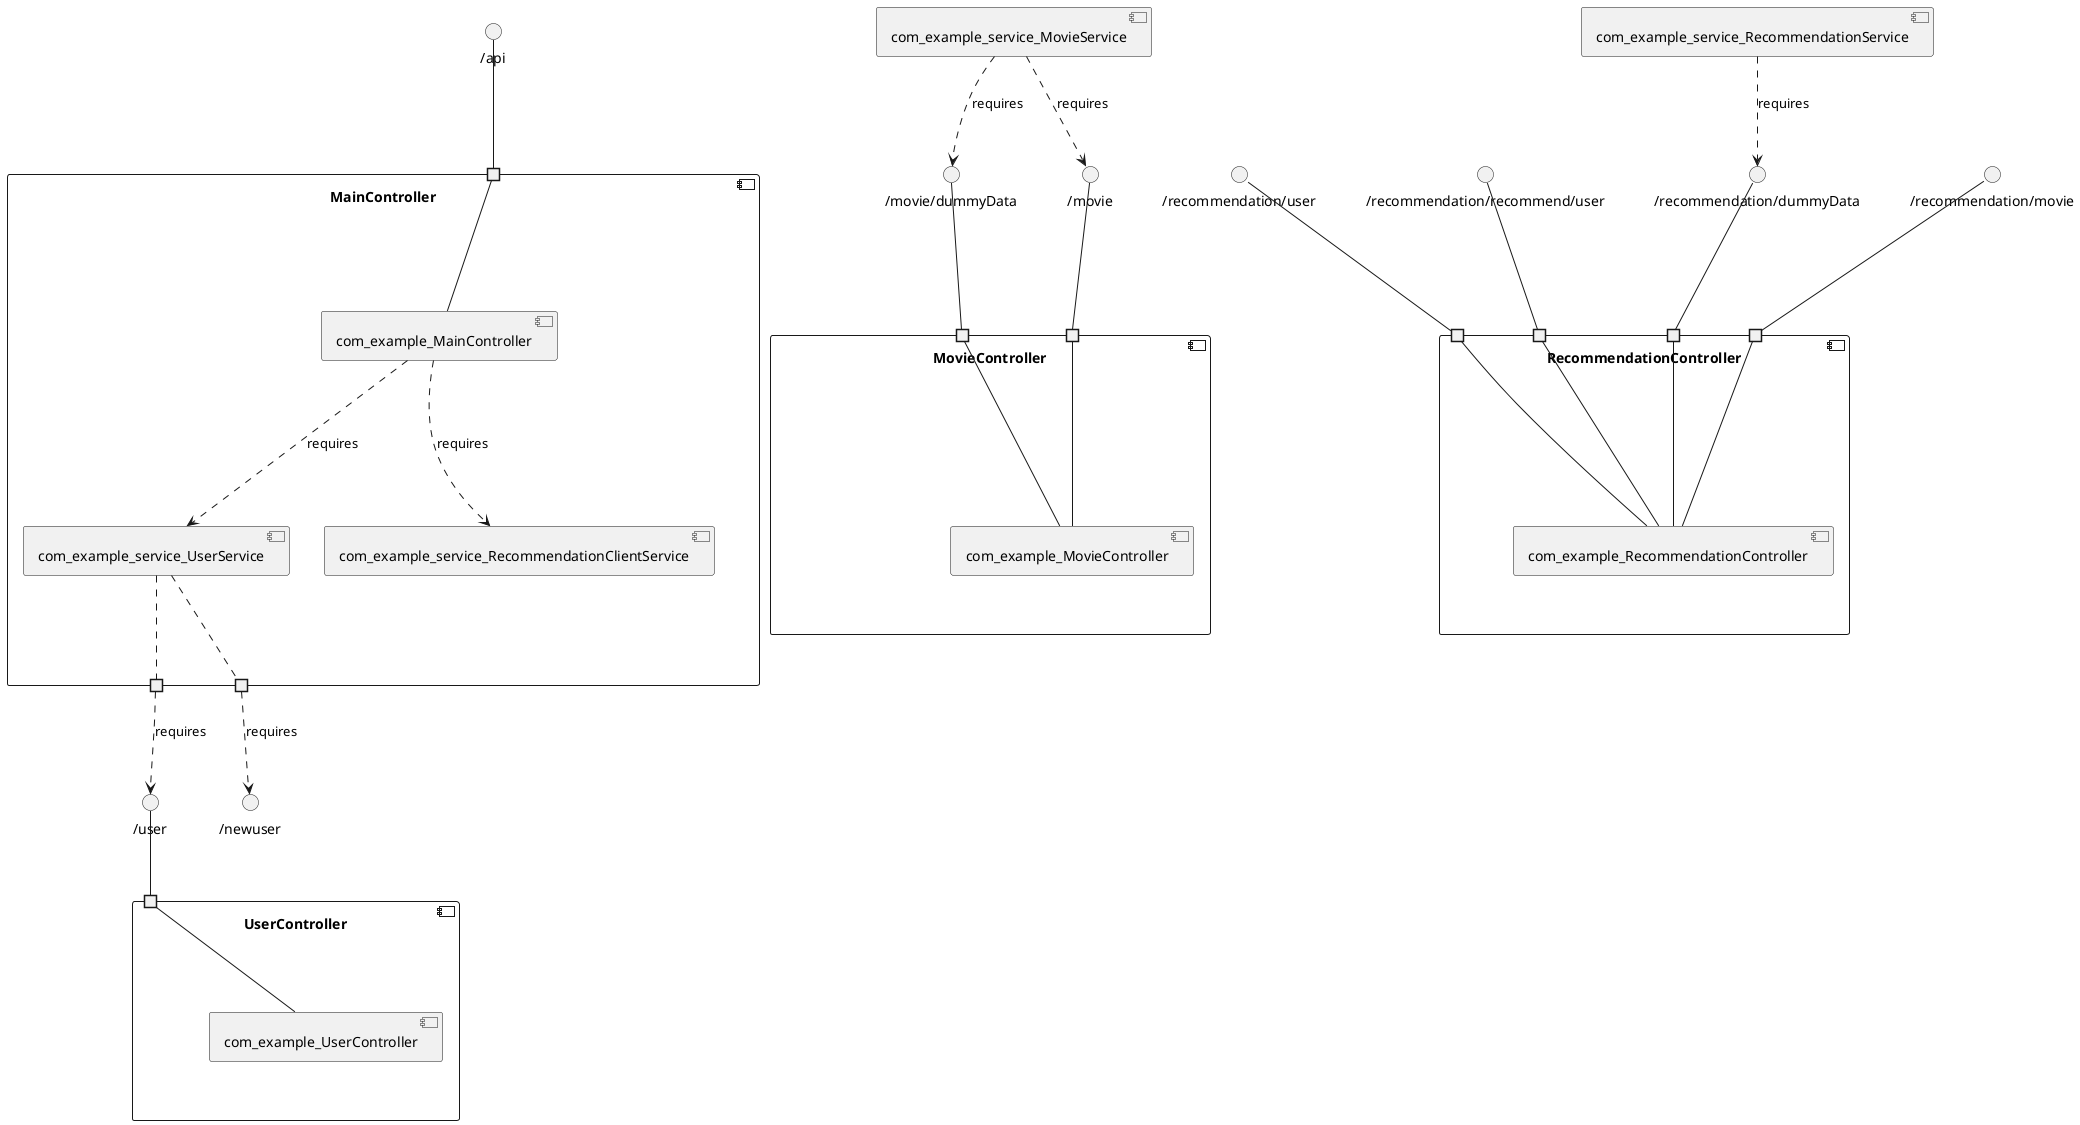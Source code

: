 @startuml
skinparam fixCircleLabelOverlapping true
component "MainController\n\n\n\n\n\n" {
[com_example_service_RecommendationClientService]
[com_example_MainController]
[com_example_service_UserService]
portin " " as MainController.requires._api
portout " " as MainController.provides._user
portout " " as MainController.provides._newuser
[com_example_MainController]..>[com_example_service_RecommendationClientService] : requires
[com_example_MainController]..>[com_example_service_UserService] : requires
"MainController.requires._api"--[com_example_MainController]
[com_example_service_UserService].."MainController.provides._user"
[com_example_service_UserService].."MainController.provides._newuser"
}
interface "/api" as interface._api
interface._api--"MainController.requires._api"
interface "/user" as interface._user
"MainController.provides._user"..>interface._user : requires
interface "/newuser" as interface._newuser
"MainController.provides._newuser"..>interface._newuser : requires
component "MovieController\n\n\n\n\n\n" {
[com_example_MovieController]
portin " " as MovieController.requires._movie
portin " " as MovieController.requires._movie_dummyData
"MovieController.requires._movie_dummyData"--[com_example_MovieController]
"MovieController.requires._movie"--[com_example_MovieController]
}
interface "/movie/dummyData" as interface._movie_dummyData
interface._movie_dummyData--"MovieController.requires._movie_dummyData"
interface "/movie" as interface._movie
interface._movie--"MovieController.requires._movie"
component "RecommendationController\n\n\n\n\n\n" {
[com_example_RecommendationController]
portin " " as RecommendationController.requires._recommendation_movie
portin " " as RecommendationController.requires._recommendation_dummyData
portin " " as RecommendationController.requires._recommendation_user
portin " " as RecommendationController.requires._recommendation_recommend_user
"RecommendationController.requires._recommendation_user"--[com_example_RecommendationController]
"RecommendationController.requires._recommendation_dummyData"--[com_example_RecommendationController]
"RecommendationController.requires._recommendation_recommend_user"--[com_example_RecommendationController]
"RecommendationController.requires._recommendation_movie"--[com_example_RecommendationController]
}
interface "/recommendation/user" as interface._recommendation_user
interface._recommendation_user--"RecommendationController.requires._recommendation_user"
interface "/recommendation/dummyData" as interface._recommendation_dummyData
interface._recommendation_dummyData--"RecommendationController.requires._recommendation_dummyData"
interface "/recommendation/recommend/user" as interface._recommendation_recommend_user
interface._recommendation_recommend_user--"RecommendationController.requires._recommendation_recommend_user"
interface "/recommendation/movie" as interface._recommendation_movie
interface._recommendation_movie--"RecommendationController.requires._recommendation_movie"
component "UserController\n\n\n\n\n\n" {
[com_example_UserController]
portin " " as UserController.requires._user
"UserController.requires._user"--[com_example_UserController]
}
interface "/user" as interface._user
interface._user--"UserController.requires._user"
interface "/movie" as interface._movie
[com_example_service_MovieService]..>interface._movie : requires
interface "/movie/dummyData" as interface._movie_dummyData
[com_example_service_MovieService]..>interface._movie_dummyData : requires
interface "/recommendation/dummyData" as interface._recommendation_dummyData
[com_example_service_RecommendationService]..>interface._recommendation_dummyData : requires

@enduml
